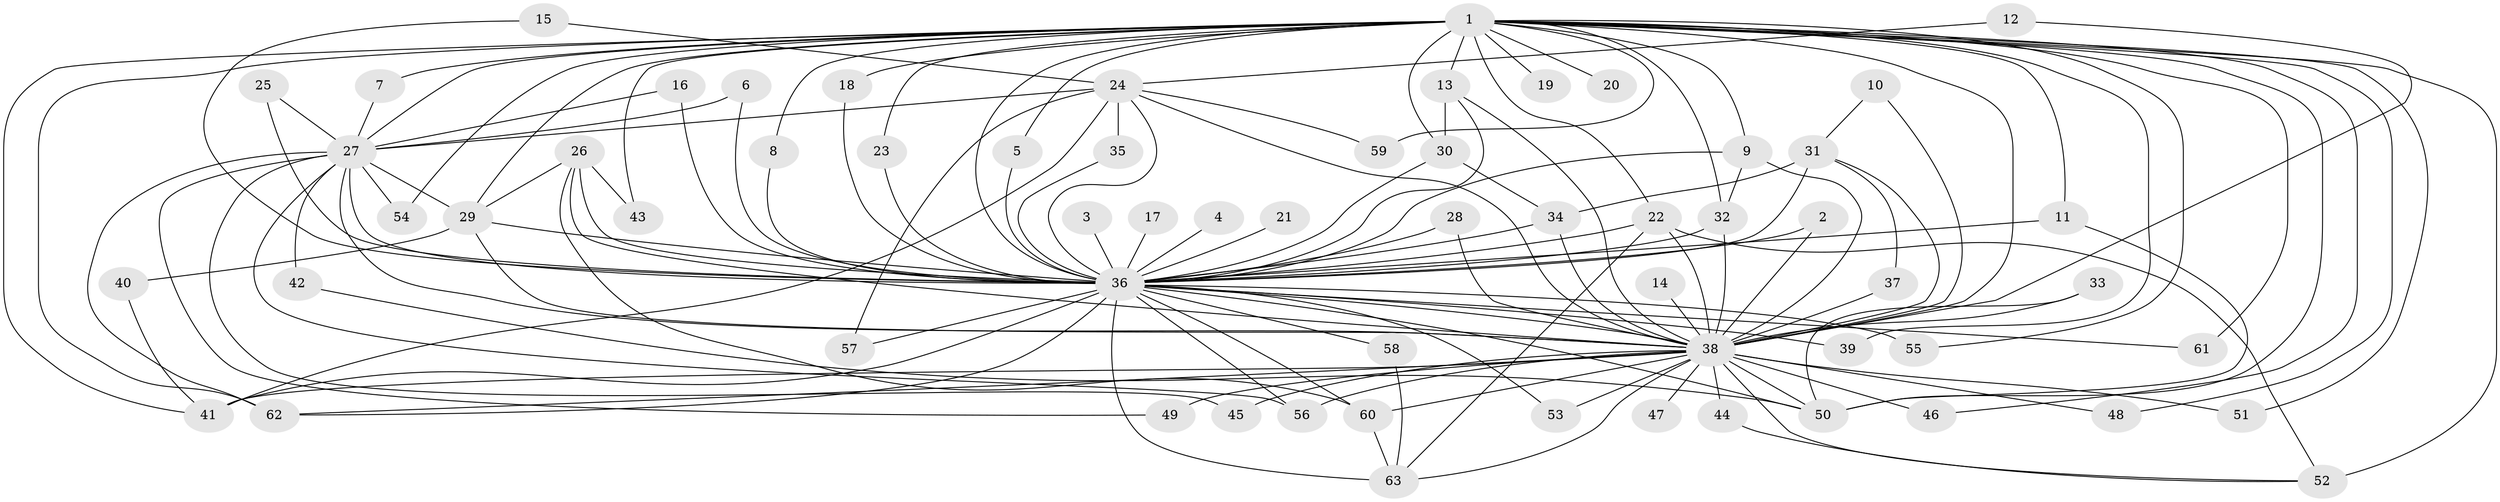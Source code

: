 // original degree distribution, {26: 0.008, 40: 0.008, 27: 0.008, 17: 0.024, 30: 0.008, 19: 0.008, 20: 0.008, 28: 0.008, 2: 0.544, 6: 0.016, 3: 0.216, 4: 0.112, 9: 0.008, 5: 0.024}
// Generated by graph-tools (version 1.1) at 2025/49/03/09/25 03:49:43]
// undirected, 63 vertices, 139 edges
graph export_dot {
graph [start="1"]
  node [color=gray90,style=filled];
  1;
  2;
  3;
  4;
  5;
  6;
  7;
  8;
  9;
  10;
  11;
  12;
  13;
  14;
  15;
  16;
  17;
  18;
  19;
  20;
  21;
  22;
  23;
  24;
  25;
  26;
  27;
  28;
  29;
  30;
  31;
  32;
  33;
  34;
  35;
  36;
  37;
  38;
  39;
  40;
  41;
  42;
  43;
  44;
  45;
  46;
  47;
  48;
  49;
  50;
  51;
  52;
  53;
  54;
  55;
  56;
  57;
  58;
  59;
  60;
  61;
  62;
  63;
  1 -- 5 [weight=1.0];
  1 -- 7 [weight=1.0];
  1 -- 8 [weight=1.0];
  1 -- 9 [weight=1.0];
  1 -- 11 [weight=1.0];
  1 -- 13 [weight=1.0];
  1 -- 18 [weight=2.0];
  1 -- 19 [weight=2.0];
  1 -- 20 [weight=2.0];
  1 -- 22 [weight=1.0];
  1 -- 23 [weight=1.0];
  1 -- 27 [weight=4.0];
  1 -- 29 [weight=1.0];
  1 -- 30 [weight=1.0];
  1 -- 32 [weight=2.0];
  1 -- 36 [weight=12.0];
  1 -- 38 [weight=8.0];
  1 -- 39 [weight=1.0];
  1 -- 41 [weight=1.0];
  1 -- 43 [weight=1.0];
  1 -- 46 [weight=1.0];
  1 -- 48 [weight=2.0];
  1 -- 50 [weight=1.0];
  1 -- 51 [weight=1.0];
  1 -- 52 [weight=2.0];
  1 -- 54 [weight=2.0];
  1 -- 55 [weight=1.0];
  1 -- 59 [weight=1.0];
  1 -- 61 [weight=3.0];
  1 -- 62 [weight=1.0];
  2 -- 36 [weight=1.0];
  2 -- 38 [weight=1.0];
  3 -- 36 [weight=2.0];
  4 -- 36 [weight=3.0];
  5 -- 36 [weight=1.0];
  6 -- 27 [weight=1.0];
  6 -- 36 [weight=1.0];
  7 -- 27 [weight=1.0];
  8 -- 36 [weight=1.0];
  9 -- 32 [weight=1.0];
  9 -- 36 [weight=1.0];
  9 -- 38 [weight=2.0];
  10 -- 31 [weight=1.0];
  10 -- 38 [weight=1.0];
  11 -- 36 [weight=1.0];
  11 -- 50 [weight=1.0];
  12 -- 24 [weight=1.0];
  12 -- 38 [weight=1.0];
  13 -- 30 [weight=1.0];
  13 -- 36 [weight=1.0];
  13 -- 38 [weight=1.0];
  14 -- 38 [weight=1.0];
  15 -- 24 [weight=1.0];
  15 -- 36 [weight=1.0];
  16 -- 27 [weight=1.0];
  16 -- 36 [weight=1.0];
  17 -- 36 [weight=1.0];
  18 -- 36 [weight=1.0];
  21 -- 36 [weight=2.0];
  22 -- 36 [weight=3.0];
  22 -- 38 [weight=1.0];
  22 -- 52 [weight=1.0];
  22 -- 63 [weight=1.0];
  23 -- 36 [weight=1.0];
  24 -- 27 [weight=2.0];
  24 -- 35 [weight=1.0];
  24 -- 36 [weight=1.0];
  24 -- 38 [weight=2.0];
  24 -- 41 [weight=1.0];
  24 -- 57 [weight=1.0];
  24 -- 59 [weight=1.0];
  25 -- 27 [weight=1.0];
  25 -- 36 [weight=1.0];
  26 -- 29 [weight=1.0];
  26 -- 36 [weight=3.0];
  26 -- 38 [weight=1.0];
  26 -- 43 [weight=1.0];
  26 -- 60 [weight=1.0];
  27 -- 29 [weight=1.0];
  27 -- 36 [weight=5.0];
  27 -- 38 [weight=2.0];
  27 -- 42 [weight=1.0];
  27 -- 45 [weight=1.0];
  27 -- 49 [weight=1.0];
  27 -- 54 [weight=2.0];
  27 -- 56 [weight=1.0];
  27 -- 62 [weight=2.0];
  28 -- 36 [weight=1.0];
  28 -- 38 [weight=1.0];
  29 -- 36 [weight=1.0];
  29 -- 38 [weight=1.0];
  29 -- 40 [weight=1.0];
  30 -- 34 [weight=1.0];
  30 -- 36 [weight=1.0];
  31 -- 34 [weight=1.0];
  31 -- 36 [weight=3.0];
  31 -- 37 [weight=1.0];
  31 -- 38 [weight=1.0];
  32 -- 36 [weight=1.0];
  32 -- 38 [weight=1.0];
  33 -- 38 [weight=2.0];
  33 -- 50 [weight=1.0];
  34 -- 36 [weight=1.0];
  34 -- 38 [weight=1.0];
  35 -- 36 [weight=1.0];
  36 -- 38 [weight=6.0];
  36 -- 39 [weight=1.0];
  36 -- 41 [weight=2.0];
  36 -- 50 [weight=2.0];
  36 -- 53 [weight=2.0];
  36 -- 55 [weight=3.0];
  36 -- 56 [weight=1.0];
  36 -- 57 [weight=1.0];
  36 -- 58 [weight=1.0];
  36 -- 60 [weight=1.0];
  36 -- 61 [weight=1.0];
  36 -- 62 [weight=1.0];
  36 -- 63 [weight=2.0];
  37 -- 38 [weight=1.0];
  38 -- 41 [weight=1.0];
  38 -- 44 [weight=1.0];
  38 -- 45 [weight=1.0];
  38 -- 46 [weight=1.0];
  38 -- 47 [weight=1.0];
  38 -- 48 [weight=2.0];
  38 -- 49 [weight=1.0];
  38 -- 50 [weight=1.0];
  38 -- 51 [weight=1.0];
  38 -- 52 [weight=1.0];
  38 -- 53 [weight=1.0];
  38 -- 56 [weight=1.0];
  38 -- 60 [weight=1.0];
  38 -- 62 [weight=1.0];
  38 -- 63 [weight=1.0];
  40 -- 41 [weight=1.0];
  42 -- 50 [weight=1.0];
  44 -- 52 [weight=1.0];
  58 -- 63 [weight=1.0];
  60 -- 63 [weight=1.0];
}
